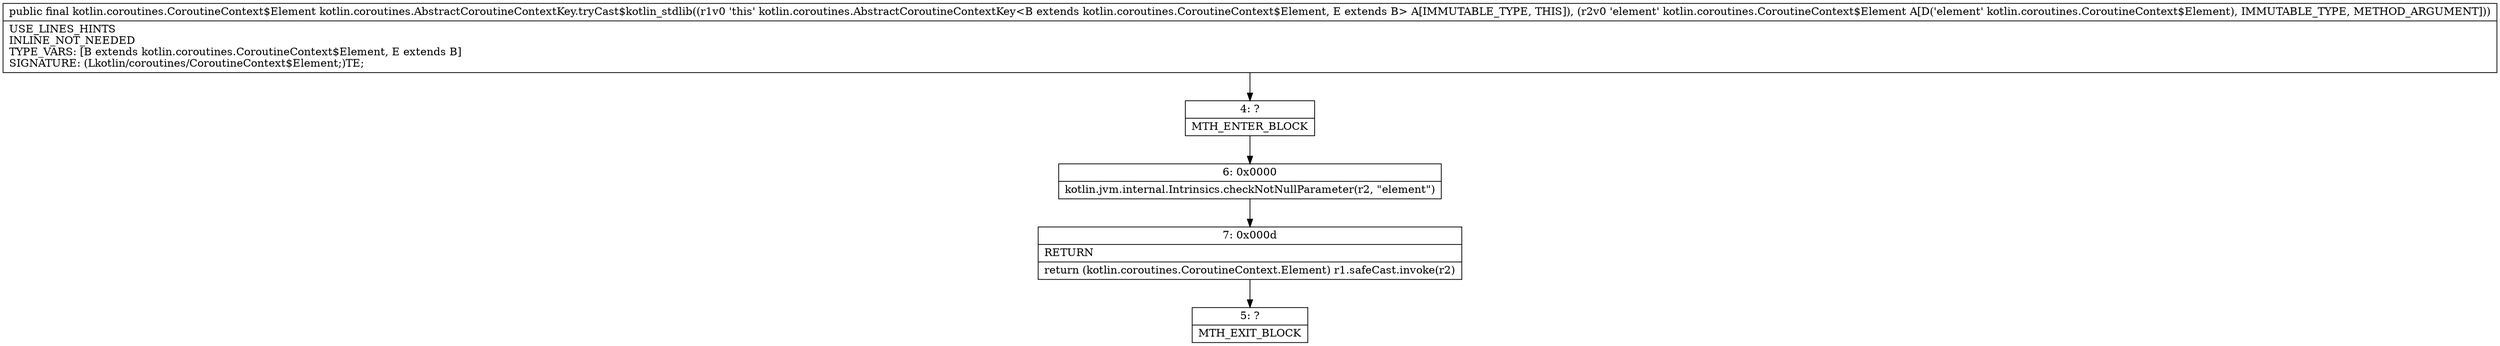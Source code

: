 digraph "CFG forkotlin.coroutines.AbstractCoroutineContextKey.tryCast$kotlin_stdlib(Lkotlin\/coroutines\/CoroutineContext$Element;)Lkotlin\/coroutines\/CoroutineContext$Element;" {
Node_4 [shape=record,label="{4\:\ ?|MTH_ENTER_BLOCK\l}"];
Node_6 [shape=record,label="{6\:\ 0x0000|kotlin.jvm.internal.Intrinsics.checkNotNullParameter(r2, \"element\")\l}"];
Node_7 [shape=record,label="{7\:\ 0x000d|RETURN\l|return (kotlin.coroutines.CoroutineContext.Element) r1.safeCast.invoke(r2)\l}"];
Node_5 [shape=record,label="{5\:\ ?|MTH_EXIT_BLOCK\l}"];
MethodNode[shape=record,label="{public final kotlin.coroutines.CoroutineContext$Element kotlin.coroutines.AbstractCoroutineContextKey.tryCast$kotlin_stdlib((r1v0 'this' kotlin.coroutines.AbstractCoroutineContextKey\<B extends kotlin.coroutines.CoroutineContext$Element, E extends B\> A[IMMUTABLE_TYPE, THIS]), (r2v0 'element' kotlin.coroutines.CoroutineContext$Element A[D('element' kotlin.coroutines.CoroutineContext$Element), IMMUTABLE_TYPE, METHOD_ARGUMENT]))  | USE_LINES_HINTS\lINLINE_NOT_NEEDED\lTYPE_VARS: [B extends kotlin.coroutines.CoroutineContext$Element, E extends B]\lSIGNATURE: (Lkotlin\/coroutines\/CoroutineContext$Element;)TE;\l}"];
MethodNode -> Node_4;Node_4 -> Node_6;
Node_6 -> Node_7;
Node_7 -> Node_5;
}

